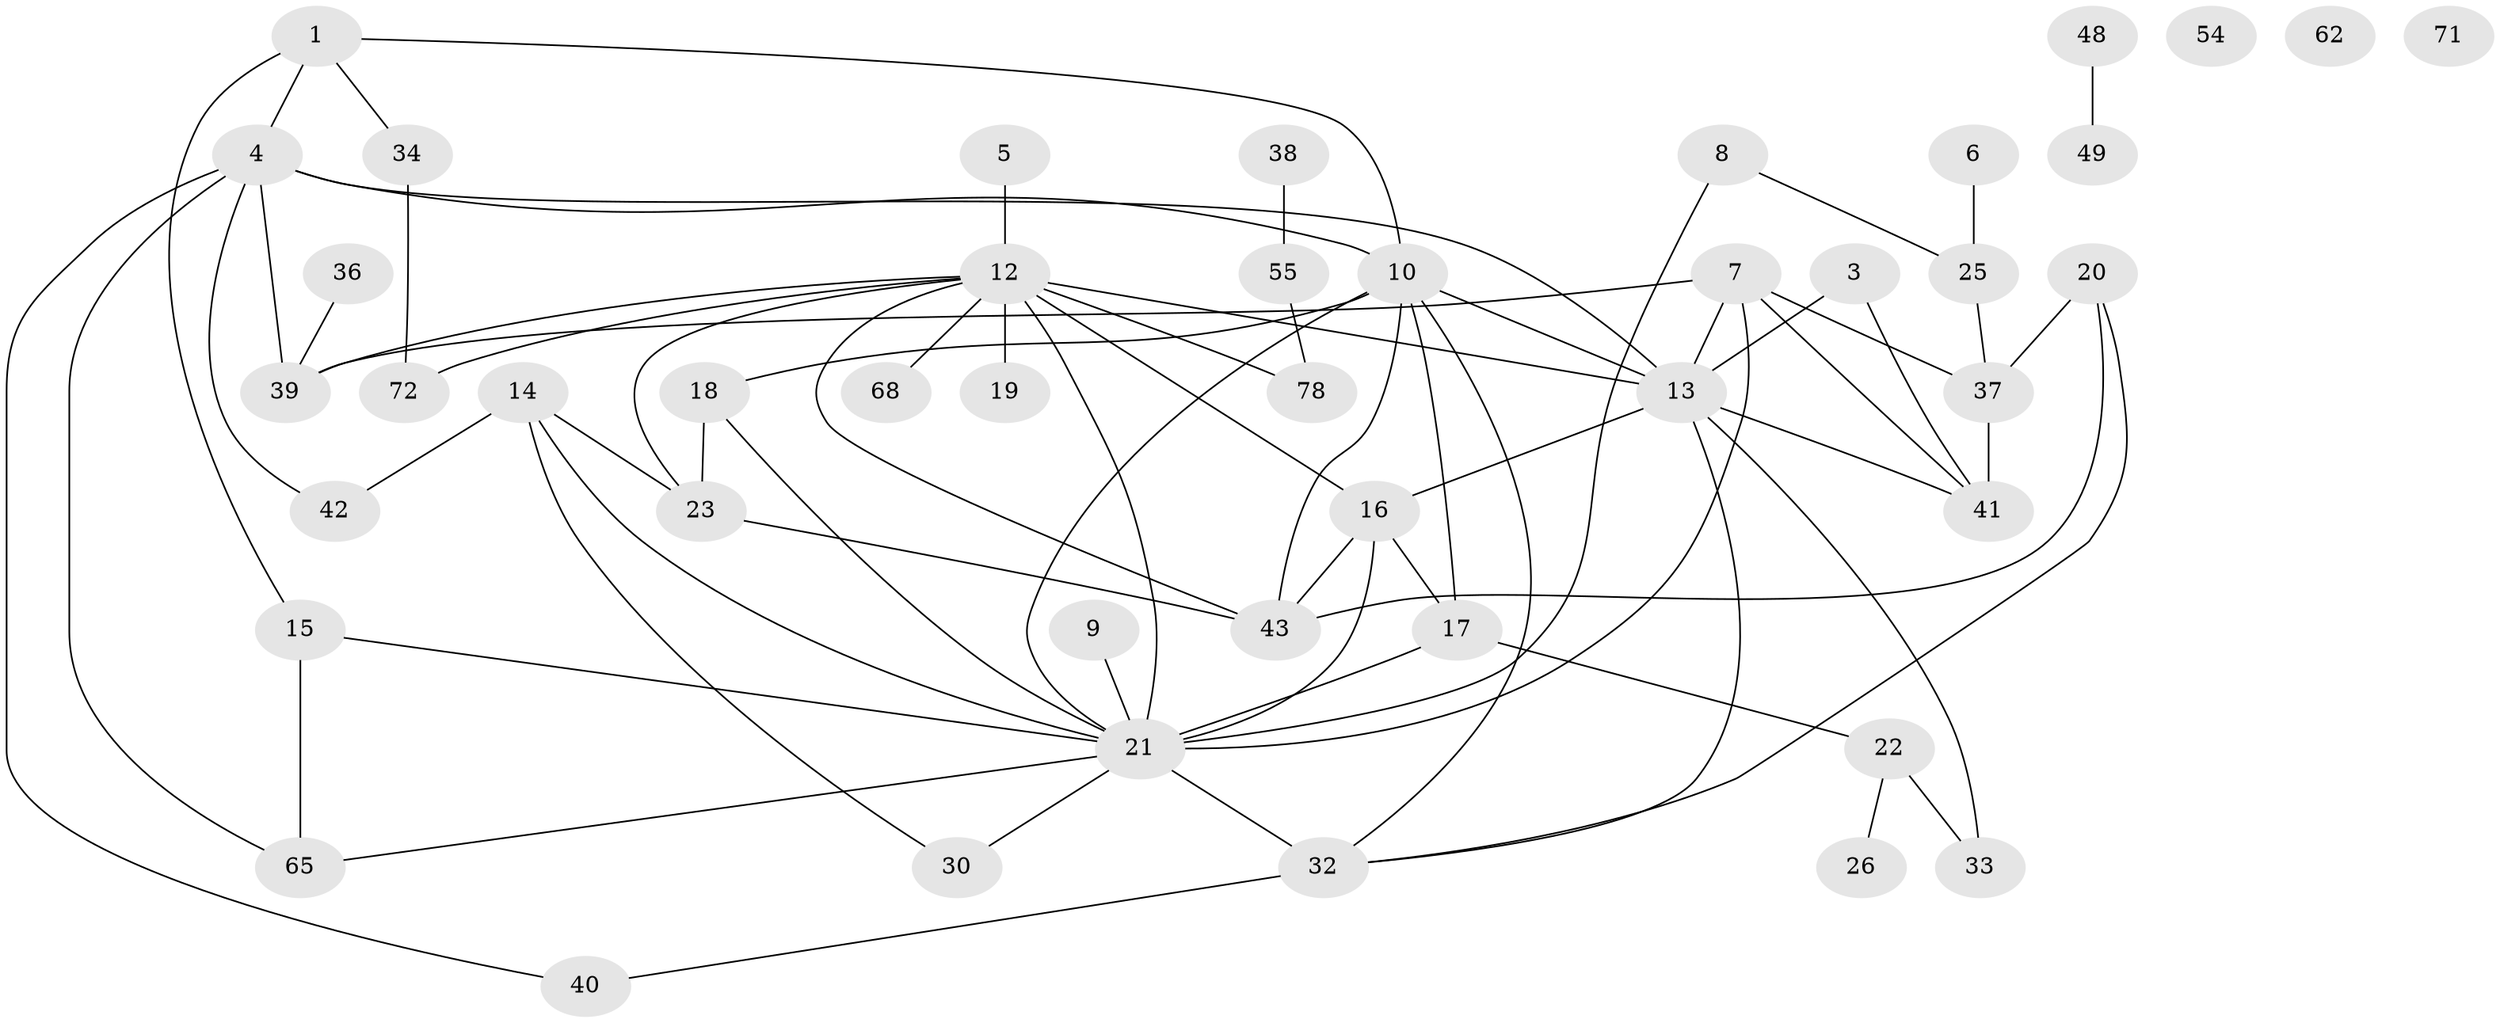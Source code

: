 // original degree distribution, {3: 0.1978021978021978, 2: 0.24175824175824176, 5: 0.13186813186813187, 1: 0.1978021978021978, 4: 0.17582417582417584, 8: 0.01098901098901099, 0: 0.02197802197802198, 6: 0.02197802197802198}
// Generated by graph-tools (version 1.1) at 2025/12/03/09/25 04:12:59]
// undirected, 45 vertices, 72 edges
graph export_dot {
graph [start="1"]
  node [color=gray90,style=filled];
  1 [super="+2"];
  3;
  4 [super="+24+11"];
  5;
  6;
  7 [super="+28"];
  8 [super="+84"];
  9;
  10 [super="+35+64"];
  12 [super="+77+61"];
  13 [super="+31"];
  14 [super="+27"];
  15;
  16 [super="+47"];
  17;
  18 [super="+29"];
  19;
  20;
  21 [super="+52+58+56+44"];
  22;
  23 [super="+50+82"];
  25;
  26 [super="+87"];
  30;
  32 [super="+53"];
  33;
  34;
  36;
  37 [super="+75"];
  38;
  39;
  40;
  41 [super="+80+85"];
  42 [super="+83"];
  43;
  48;
  49;
  54 [super="+60"];
  55;
  62;
  65 [super="+76"];
  68;
  71;
  72;
  78;
  1 -- 34;
  1 -- 4;
  1 -- 15;
  1 -- 10;
  3 -- 41;
  3 -- 13;
  4 -- 39;
  4 -- 40;
  4 -- 42;
  4 -- 65;
  4 -- 13;
  4 -- 10;
  5 -- 12;
  6 -- 25;
  7 -- 37 [weight=2];
  7 -- 39;
  7 -- 13 [weight=2];
  7 -- 41;
  7 -- 21;
  8 -- 25;
  8 -- 21;
  9 -- 21;
  10 -- 17 [weight=2];
  10 -- 43;
  10 -- 18;
  10 -- 13;
  10 -- 32;
  10 -- 21 [weight=2];
  12 -- 39;
  12 -- 72;
  12 -- 16;
  12 -- 19 [weight=2];
  12 -- 68;
  12 -- 13;
  12 -- 21 [weight=2];
  12 -- 23;
  12 -- 78 [weight=2];
  12 -- 43;
  13 -- 32;
  13 -- 33;
  13 -- 41;
  13 -- 16;
  14 -- 23;
  14 -- 42;
  14 -- 30;
  14 -- 21;
  15 -- 65;
  15 -- 21;
  16 -- 17;
  16 -- 43;
  16 -- 21;
  17 -- 22;
  17 -- 21;
  18 -- 21;
  18 -- 23;
  20 -- 37;
  20 -- 43;
  20 -- 32;
  21 -- 32 [weight=2];
  21 -- 65;
  21 -- 30;
  22 -- 26;
  22 -- 33;
  23 -- 43;
  25 -- 37;
  32 -- 40;
  34 -- 72;
  36 -- 39;
  37 -- 41;
  38 -- 55;
  48 -- 49;
  55 -- 78;
}

